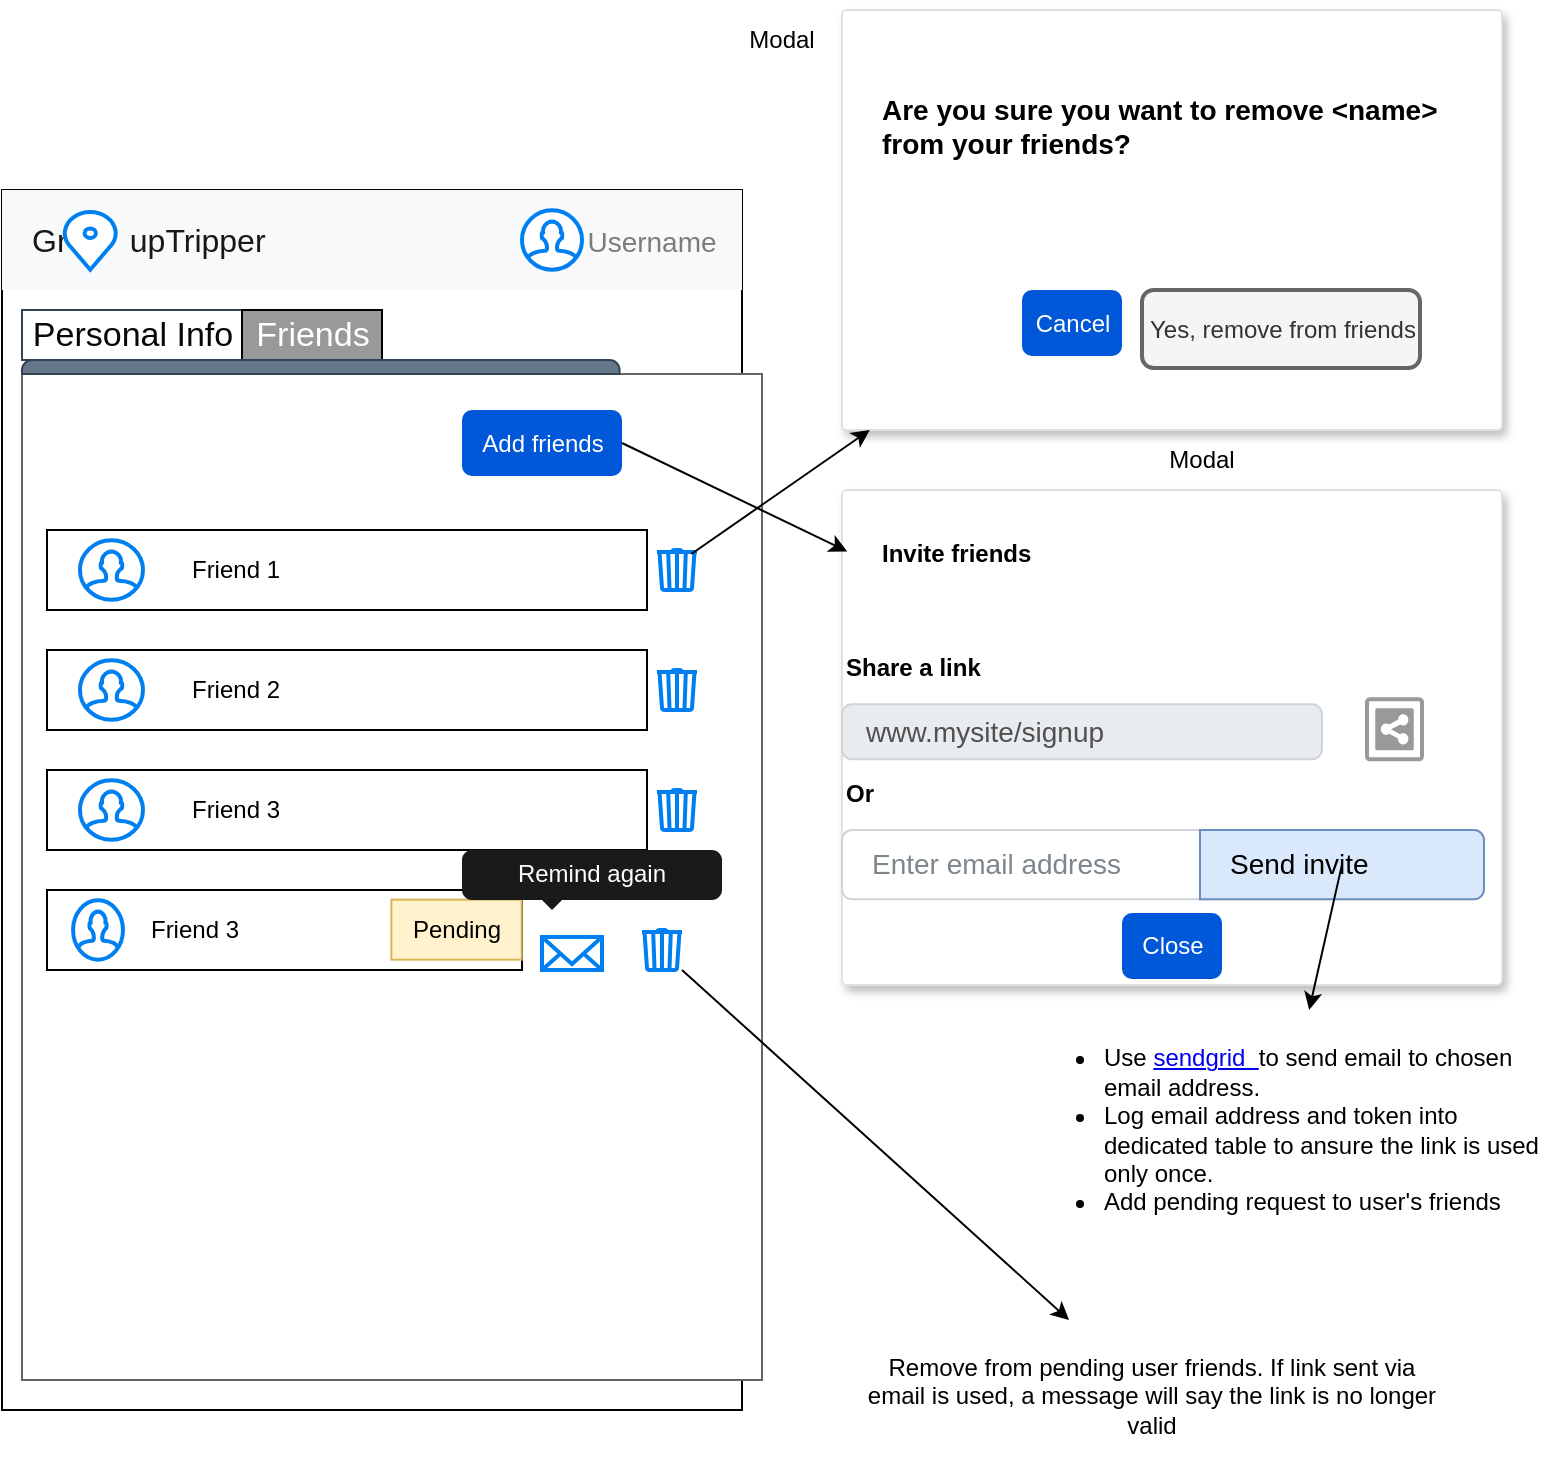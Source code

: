 <mxfile version="21.4.0" type="device">
  <diagram name="Page-1" id="GP6qwp7ApCpyK-i6ryjM">
    <mxGraphModel dx="2074" dy="1124" grid="1" gridSize="10" guides="1" tooltips="1" connect="1" arrows="1" fold="1" page="1" pageScale="1" pageWidth="850" pageHeight="1100" math="0" shadow="0">
      <root>
        <mxCell id="0" />
        <mxCell id="1" parent="0" />
        <mxCell id="JgR-IK1Gg5aEvz-6Jpot-1" value="" style="rounded=0;whiteSpace=wrap;html=1;" vertex="1" parent="1">
          <mxGeometry x="20" y="100" width="370" height="610" as="geometry" />
        </mxCell>
        <mxCell id="JgR-IK1Gg5aEvz-6Jpot-2" value="Gr&amp;nbsp; &amp;nbsp;o&amp;nbsp; upTripper" style="html=1;shadow=0;dashed=0;fillColor=#F8F9FA;strokeColor=none;fontSize=16;fontColor=#181819;align=left;spacing=15;" vertex="1" parent="1">
          <mxGeometry x="20" y="100" width="370" height="50" as="geometry" />
        </mxCell>
        <mxCell id="JgR-IK1Gg5aEvz-6Jpot-3" value="Username" style="fillColor=none;strokeColor=none;fontSize=14;fontColor=#7C7C7D;align=center;" vertex="1" parent="JgR-IK1Gg5aEvz-6Jpot-2">
          <mxGeometry width="50" height="40" relative="1" as="geometry">
            <mxPoint x="300" y="5" as="offset" />
          </mxGeometry>
        </mxCell>
        <mxCell id="JgR-IK1Gg5aEvz-6Jpot-4" value="" style="html=1;verticalLabelPosition=bottom;align=center;labelBackgroundColor=#ffffff;verticalAlign=top;strokeWidth=2;strokeColor=#0080F0;shadow=0;dashed=0;shape=mxgraph.ios7.icons.location;" vertex="1" parent="JgR-IK1Gg5aEvz-6Jpot-2">
          <mxGeometry x="30" y="10.158" width="28.24" height="29.683" as="geometry" />
        </mxCell>
        <mxCell id="JgR-IK1Gg5aEvz-6Jpot-5" value="" style="html=1;verticalLabelPosition=bottom;align=center;labelBackgroundColor=#ffffff;verticalAlign=top;strokeWidth=2;strokeColor=#0080F0;shadow=0;dashed=0;shape=mxgraph.ios7.icons.user;" vertex="1" parent="JgR-IK1Gg5aEvz-6Jpot-2">
          <mxGeometry x="260" y="10.153" width="30" height="29.683" as="geometry" />
        </mxCell>
        <mxCell id="JgR-IK1Gg5aEvz-6Jpot-9" value="" style="strokeWidth=1;shadow=0;dashed=0;align=center;html=1;shape=mxgraph.mockup.containers.marginRect2;rectMarginTop=32;strokeColor=#666666;gradientColor=none;whiteSpace=wrap;" vertex="1" parent="1">
          <mxGeometry x="30" y="160" width="370" height="535" as="geometry" />
        </mxCell>
        <mxCell id="JgR-IK1Gg5aEvz-6Jpot-10" value="&lt;font color=&quot;#080808&quot;&gt;Personal Info&lt;/font&gt;" style="strokeColor=#314354;fillColor=#FFFFFF;strokeWidth=1;shadow=0;dashed=0;align=center;html=1;shape=mxgraph.mockup.containers.rrect;rSize=0;fontSize=17;fontColor=#ffffff;" vertex="1" parent="JgR-IK1Gg5aEvz-6Jpot-9">
          <mxGeometry width="110" height="25" relative="1" as="geometry">
            <mxPoint as="offset" />
          </mxGeometry>
        </mxCell>
        <mxCell id="JgR-IK1Gg5aEvz-6Jpot-11" value="&lt;font color=&quot;#ffffff&quot;&gt;Friends&lt;/font&gt;" style="strokeWidth=1;shadow=0;dashed=0;align=center;html=1;shape=mxgraph.mockup.containers.rrect;rSize=0;fontSize=17;fontStyle=0;fontColor=#999999;fillColor=#999999;" vertex="1" parent="JgR-IK1Gg5aEvz-6Jpot-9">
          <mxGeometry width="70" height="25" relative="1" as="geometry">
            <mxPoint x="110" as="offset" />
          </mxGeometry>
        </mxCell>
        <mxCell id="JgR-IK1Gg5aEvz-6Jpot-12" value="" style="strokeWidth=1;shadow=0;dashed=0;align=center;html=1;shape=mxgraph.mockup.containers.topButton;rSize=5;strokeColor=#314354;fillColor=#647687;resizeWidth=1;movable=0;deletable=1;fontColor=#ffffff;" vertex="1" parent="JgR-IK1Gg5aEvz-6Jpot-9">
          <mxGeometry width="298.78" height="7" relative="1" as="geometry">
            <mxPoint y="25" as="offset" />
          </mxGeometry>
        </mxCell>
        <mxCell id="JgR-IK1Gg5aEvz-6Jpot-64" value="Add friends" style="dashed=0;html=1;rounded=1;fillColor=#0057D8;strokeColor=none;fontSize=12;align=center;fontStyle=0;strokeWidth=2;fontColor=#ffffff" vertex="1" parent="JgR-IK1Gg5aEvz-6Jpot-9">
          <mxGeometry x="220" y="50" width="80" height="33" as="geometry" />
        </mxCell>
        <mxCell id="JgR-IK1Gg5aEvz-6Jpot-55" value="" style="group" vertex="1" connectable="0" parent="JgR-IK1Gg5aEvz-6Jpot-9">
          <mxGeometry x="12.5" y="110" width="325" height="160" as="geometry" />
        </mxCell>
        <mxCell id="JgR-IK1Gg5aEvz-6Jpot-25" value="" style="group" vertex="1" connectable="0" parent="JgR-IK1Gg5aEvz-6Jpot-55">
          <mxGeometry width="300" height="40" as="geometry" />
        </mxCell>
        <mxCell id="JgR-IK1Gg5aEvz-6Jpot-26" value="" style="rounded=0;whiteSpace=wrap;html=1;" vertex="1" parent="JgR-IK1Gg5aEvz-6Jpot-25">
          <mxGeometry width="300" height="40" as="geometry" />
        </mxCell>
        <mxCell id="JgR-IK1Gg5aEvz-6Jpot-27" value="" style="html=1;verticalLabelPosition=bottom;align=center;labelBackgroundColor=#ffffff;verticalAlign=top;strokeWidth=2;strokeColor=#0080F0;shadow=0;dashed=0;shape=mxgraph.ios7.icons.user;" vertex="1" parent="JgR-IK1Gg5aEvz-6Jpot-25">
          <mxGeometry x="16.464" y="5.15" width="31.536" height="29.68" as="geometry" />
        </mxCell>
        <mxCell id="JgR-IK1Gg5aEvz-6Jpot-28" value="Friend 1" style="text;html=1;strokeColor=none;fillColor=none;align=center;verticalAlign=middle;whiteSpace=wrap;rounded=0;" vertex="1" parent="JgR-IK1Gg5aEvz-6Jpot-25">
          <mxGeometry x="53.049" y="5.15" width="82.317" height="30" as="geometry" />
        </mxCell>
        <mxCell id="JgR-IK1Gg5aEvz-6Jpot-29" value="" style="group" vertex="1" connectable="0" parent="JgR-IK1Gg5aEvz-6Jpot-55">
          <mxGeometry y="60" width="300" height="40" as="geometry" />
        </mxCell>
        <mxCell id="JgR-IK1Gg5aEvz-6Jpot-30" value="" style="rounded=0;whiteSpace=wrap;html=1;" vertex="1" parent="JgR-IK1Gg5aEvz-6Jpot-29">
          <mxGeometry width="300" height="40" as="geometry" />
        </mxCell>
        <mxCell id="JgR-IK1Gg5aEvz-6Jpot-31" value="" style="html=1;verticalLabelPosition=bottom;align=center;labelBackgroundColor=#ffffff;verticalAlign=top;strokeWidth=2;strokeColor=#0080F0;shadow=0;dashed=0;shape=mxgraph.ios7.icons.user;" vertex="1" parent="JgR-IK1Gg5aEvz-6Jpot-29">
          <mxGeometry x="16.464" y="5.15" width="31.536" height="29.68" as="geometry" />
        </mxCell>
        <mxCell id="JgR-IK1Gg5aEvz-6Jpot-32" value="Friend 2" style="text;html=1;strokeColor=none;fillColor=none;align=center;verticalAlign=middle;whiteSpace=wrap;rounded=0;" vertex="1" parent="JgR-IK1Gg5aEvz-6Jpot-29">
          <mxGeometry x="53.049" y="5.15" width="82.317" height="30" as="geometry" />
        </mxCell>
        <mxCell id="JgR-IK1Gg5aEvz-6Jpot-33" value="" style="group" vertex="1" connectable="0" parent="JgR-IK1Gg5aEvz-6Jpot-55">
          <mxGeometry y="120" width="300" height="40" as="geometry" />
        </mxCell>
        <mxCell id="JgR-IK1Gg5aEvz-6Jpot-34" value="" style="rounded=0;whiteSpace=wrap;html=1;" vertex="1" parent="JgR-IK1Gg5aEvz-6Jpot-33">
          <mxGeometry width="300" height="40" as="geometry" />
        </mxCell>
        <mxCell id="JgR-IK1Gg5aEvz-6Jpot-35" value="" style="html=1;verticalLabelPosition=bottom;align=center;labelBackgroundColor=#ffffff;verticalAlign=top;strokeWidth=2;strokeColor=#0080F0;shadow=0;dashed=0;shape=mxgraph.ios7.icons.user;" vertex="1" parent="JgR-IK1Gg5aEvz-6Jpot-33">
          <mxGeometry x="16.464" y="5.15" width="31.536" height="29.68" as="geometry" />
        </mxCell>
        <mxCell id="JgR-IK1Gg5aEvz-6Jpot-36" value="Friend 3" style="text;html=1;strokeColor=none;fillColor=none;align=center;verticalAlign=middle;whiteSpace=wrap;rounded=0;" vertex="1" parent="JgR-IK1Gg5aEvz-6Jpot-33">
          <mxGeometry x="53.049" y="5.15" width="82.317" height="30" as="geometry" />
        </mxCell>
        <mxCell id="JgR-IK1Gg5aEvz-6Jpot-37" value="" style="html=1;verticalLabelPosition=bottom;align=center;labelBackgroundColor=#ffffff;verticalAlign=top;strokeWidth=2;strokeColor=#0080F0;shadow=0;dashed=0;shape=mxgraph.ios7.icons.trashcan;" vertex="1" parent="JgR-IK1Gg5aEvz-6Jpot-55">
          <mxGeometry x="305" y="10" width="20" height="20" as="geometry" />
        </mxCell>
        <mxCell id="JgR-IK1Gg5aEvz-6Jpot-38" value="" style="html=1;verticalLabelPosition=bottom;align=center;labelBackgroundColor=#ffffff;verticalAlign=top;strokeWidth=2;strokeColor=#0080F0;shadow=0;dashed=0;shape=mxgraph.ios7.icons.trashcan;" vertex="1" parent="JgR-IK1Gg5aEvz-6Jpot-55">
          <mxGeometry x="305" y="70" width="20" height="20" as="geometry" />
        </mxCell>
        <mxCell id="JgR-IK1Gg5aEvz-6Jpot-39" value="" style="html=1;verticalLabelPosition=bottom;align=center;labelBackgroundColor=#ffffff;verticalAlign=top;strokeWidth=2;strokeColor=#0080F0;shadow=0;dashed=0;shape=mxgraph.ios7.icons.trashcan;" vertex="1" parent="JgR-IK1Gg5aEvz-6Jpot-55">
          <mxGeometry x="305" y="130" width="20" height="20" as="geometry" />
        </mxCell>
        <mxCell id="JgR-IK1Gg5aEvz-6Jpot-65" value="" style="group" vertex="1" connectable="0" parent="JgR-IK1Gg5aEvz-6Jpot-9">
          <mxGeometry x="12.5" y="290" width="237.5" height="40" as="geometry" />
        </mxCell>
        <mxCell id="JgR-IK1Gg5aEvz-6Jpot-66" value="" style="rounded=0;whiteSpace=wrap;html=1;" vertex="1" parent="JgR-IK1Gg5aEvz-6Jpot-65">
          <mxGeometry width="237.5" height="40" as="geometry" />
        </mxCell>
        <mxCell id="JgR-IK1Gg5aEvz-6Jpot-67" value="" style="html=1;verticalLabelPosition=bottom;align=center;labelBackgroundColor=#ffffff;verticalAlign=top;strokeWidth=2;strokeColor=#0080F0;shadow=0;dashed=0;shape=mxgraph.ios7.icons.user;" vertex="1" parent="JgR-IK1Gg5aEvz-6Jpot-65">
          <mxGeometry x="13.034" y="5.15" width="24.966" height="29.68" as="geometry" />
        </mxCell>
        <mxCell id="JgR-IK1Gg5aEvz-6Jpot-68" value="Friend 3" style="text;html=1;strokeColor=none;fillColor=none;align=center;verticalAlign=middle;whiteSpace=wrap;rounded=0;" vertex="1" parent="JgR-IK1Gg5aEvz-6Jpot-65">
          <mxGeometry x="41.997" y="5.15" width="65.168" height="30" as="geometry" />
        </mxCell>
        <mxCell id="JgR-IK1Gg5aEvz-6Jpot-69" value="Pending" style="text;html=1;strokeColor=#d6b656;fillColor=#fff2cc;align=center;verticalAlign=middle;whiteSpace=wrap;rounded=0;" vertex="1" parent="JgR-IK1Gg5aEvz-6Jpot-65">
          <mxGeometry x="172.187" y="4.83" width="65.168" height="30" as="geometry" />
        </mxCell>
        <mxCell id="JgR-IK1Gg5aEvz-6Jpot-70" value="" style="html=1;verticalLabelPosition=bottom;align=center;labelBackgroundColor=#ffffff;verticalAlign=top;strokeWidth=2;strokeColor=#0080F0;shadow=0;dashed=0;shape=mxgraph.ios7.icons.mail;" vertex="1" parent="JgR-IK1Gg5aEvz-6Jpot-9">
          <mxGeometry x="260" y="313.5" width="30" height="16.5" as="geometry" />
        </mxCell>
        <mxCell id="JgR-IK1Gg5aEvz-6Jpot-75" value="Remind again" style="html=1;shadow=0;dashed=0;shape=mxgraph.bootstrap.popover;fillColor=#1A1A1A;strokeColor=none;dx=45;dy=5;rSize=5;whiteSpace=wrap;verticalAlign=top;spacing=10;fontSize=12;spacingLeft=0;align=center;spacingTop=-10;fontColor=#FFFFFF;" vertex="1" parent="JgR-IK1Gg5aEvz-6Jpot-9">
          <mxGeometry x="220" y="270" width="130" height="30" as="geometry" />
        </mxCell>
        <mxCell id="JgR-IK1Gg5aEvz-6Jpot-77" value="" style="html=1;verticalLabelPosition=bottom;align=center;labelBackgroundColor=#ffffff;verticalAlign=top;strokeWidth=2;strokeColor=#0080F0;shadow=0;dashed=0;shape=mxgraph.ios7.icons.trashcan;" vertex="1" parent="JgR-IK1Gg5aEvz-6Jpot-9">
          <mxGeometry x="310" y="310" width="20" height="20" as="geometry" />
        </mxCell>
        <mxCell id="JgR-IK1Gg5aEvz-6Jpot-40" value="&lt;b&gt;&lt;font style=&quot;font-size: 14px&quot;&gt;&lt;br&gt;Are you sure you want to remove &amp;lt;name&amp;gt; from your friends?&lt;/font&gt;&lt;/b&gt;&lt;div&gt;&lt;/div&gt;&lt;div&gt;&lt;br&gt;&lt;br&gt;&lt;/div&gt;" style="html=1;rounded=1;fillColor=#ffffff;strokeColor=#DFE1E5;fontSize=12;align=left;fontColor=#000000;shadow=1;arcSize=1;whiteSpace=wrap;spacing=20;verticalAlign=top" vertex="1" parent="1">
          <mxGeometry x="440" y="10" width="330" height="210" as="geometry" />
        </mxCell>
        <mxCell id="JgR-IK1Gg5aEvz-6Jpot-41" value="Cancel" style="dashed=0;html=1;rounded=1;fillColor=#0057D8;strokeColor=none;fontSize=12;align=center;fontStyle=0;strokeWidth=2;fontColor=#ffffff" vertex="1" parent="JgR-IK1Gg5aEvz-6Jpot-40">
          <mxGeometry x="1" y="1" width="50" height="33" relative="1" as="geometry">
            <mxPoint x="-240" y="-70" as="offset" />
          </mxGeometry>
        </mxCell>
        <mxCell id="JgR-IK1Gg5aEvz-6Jpot-42" value="Yes, remove from friends" style="dashed=0;html=1;rounded=1;fillColor=#f5f5f5;strokeColor=#666666;fontSize=12;align=center;fontStyle=0;strokeWidth=2;fontColor=#333333;" vertex="1" parent="JgR-IK1Gg5aEvz-6Jpot-40">
          <mxGeometry x="1" y="1" width="139" height="39" relative="1" as="geometry">
            <mxPoint x="-180" y="-70" as="offset" />
          </mxGeometry>
        </mxCell>
        <mxCell id="JgR-IK1Gg5aEvz-6Jpot-47" value="" style="endArrow=classic;html=1;rounded=0;exitX=0.858;exitY=0.1;exitDx=0;exitDy=0;exitPerimeter=0;" edge="1" parent="1" source="JgR-IK1Gg5aEvz-6Jpot-37" target="JgR-IK1Gg5aEvz-6Jpot-40">
          <mxGeometry width="50" height="50" relative="1" as="geometry">
            <mxPoint x="370" y="470" as="sourcePoint" />
            <mxPoint x="420" y="420" as="targetPoint" />
          </mxGeometry>
        </mxCell>
        <mxCell id="JgR-IK1Gg5aEvz-6Jpot-53" value="&lt;ul&gt;&lt;li style=&quot;text-align: left;&quot;&gt;Use &lt;a href=&quot;https://console.cloud.google.com/marketplace/details/sendgrid-app/sendgrid-email&quot;&gt;sendgrid&amp;nbsp; &lt;/a&gt;to send email to chosen email address.&amp;nbsp;&lt;/li&gt;&lt;li style=&quot;text-align: left;&quot;&gt;Log email address and token into dedicated table to ansure the link is used only once.&amp;nbsp;&lt;/li&gt;&lt;li style=&quot;text-align: left;&quot;&gt;Add pending request to user&#39;s friends&lt;/li&gt;&lt;/ul&gt;" style="text;html=1;strokeColor=none;fillColor=none;align=center;verticalAlign=middle;whiteSpace=wrap;rounded=0;" vertex="1" parent="1">
          <mxGeometry x="530" y="510" width="260" height="120" as="geometry" />
        </mxCell>
        <mxCell id="JgR-IK1Gg5aEvz-6Jpot-61" value="&lt;b&gt;Invite friends&lt;/b&gt;" style="html=1;rounded=1;fillColor=#ffffff;strokeColor=#DFE1E5;fontSize=12;align=left;fontColor=#000000;shadow=1;arcSize=1;whiteSpace=wrap;spacing=20;verticalAlign=top" vertex="1" parent="1">
          <mxGeometry x="440" y="250" width="330" height="247.5" as="geometry" />
        </mxCell>
        <mxCell id="JgR-IK1Gg5aEvz-6Jpot-62" value="Close" style="dashed=0;html=1;rounded=1;fillColor=#0057D8;strokeColor=none;fontSize=12;align=center;fontStyle=0;strokeWidth=2;fontColor=#ffffff" vertex="1" parent="JgR-IK1Gg5aEvz-6Jpot-61">
          <mxGeometry x="1" y="1" width="50" height="33" relative="1" as="geometry">
            <mxPoint x="-190" y="-36" as="offset" />
          </mxGeometry>
        </mxCell>
        <mxCell id="JgR-IK1Gg5aEvz-6Jpot-59" value="Share a link" style="text;html=1;strokeColor=none;fillColor=none;align=left;verticalAlign=middle;whiteSpace=wrap;rounded=0;fontStyle=1" vertex="1" parent="JgR-IK1Gg5aEvz-6Jpot-61">
          <mxGeometry y="71.79" width="112.5" height="35.357" as="geometry" />
        </mxCell>
        <mxCell id="JgR-IK1Gg5aEvz-6Jpot-58" value="www.mysite/signup" style="html=1;shadow=0;dashed=0;shape=mxgraph.bootstrap.rrect;rSize=5;strokeColor=#CED4DA;strokeWidth=1;fillColor=#E9ECEF;fontColor=#505050;whiteSpace=wrap;align=left;verticalAlign=middle;spacingLeft=10;fontSize=14;" vertex="1" parent="JgR-IK1Gg5aEvz-6Jpot-61">
          <mxGeometry y="107.15" width="240" height="27.5" as="geometry" />
        </mxCell>
        <mxCell id="JgR-IK1Gg5aEvz-6Jpot-54" value="" style="strokeColor=#999999;verticalLabelPosition=bottom;shadow=0;dashed=0;verticalAlign=top;strokeWidth=2;html=1;shape=mxgraph.mockup.misc.shareIcon;" vertex="1" parent="JgR-IK1Gg5aEvz-6Jpot-61">
          <mxGeometry x="262.5" y="104.65" width="27.5" height="30" as="geometry" />
        </mxCell>
        <mxCell id="JgR-IK1Gg5aEvz-6Jpot-60" value="Or" style="text;html=1;strokeColor=none;fillColor=none;align=left;verticalAlign=middle;whiteSpace=wrap;rounded=0;fontStyle=1" vertex="1" parent="JgR-IK1Gg5aEvz-6Jpot-61">
          <mxGeometry y="134.646" width="112.5" height="35.357" as="geometry" />
        </mxCell>
        <mxCell id="JgR-IK1Gg5aEvz-6Jpot-48" value="Enter email address" style="html=1;shadow=0;dashed=0;shape=mxgraph.bootstrap.rrect;rSize=5;strokeColor=#CED4DA;html=1;whiteSpace=wrap;fillColor=#FFFFFF;fontColor=#7D868C;align=left;spacing=15;fontSize=14;" vertex="1" parent="JgR-IK1Gg5aEvz-6Jpot-61">
          <mxGeometry y="170" width="320" height="34.65" as="geometry" />
        </mxCell>
        <mxCell id="JgR-IK1Gg5aEvz-6Jpot-50" value="Send invite" style="html=1;shadow=0;dashed=0;shape=mxgraph.bootstrap.rightButton;strokeColor=#6c8ebf;fillColor=#dae8fc;rSize=5;perimeter=none;whiteSpace=wrap;resizeHeight=1;fontSize=14;align=left;spacing=15;" vertex="1" parent="JgR-IK1Gg5aEvz-6Jpot-48">
          <mxGeometry x="1" width="142" height="34.65" relative="1" as="geometry">
            <mxPoint x="-141" as="offset" />
          </mxGeometry>
        </mxCell>
        <mxCell id="JgR-IK1Gg5aEvz-6Jpot-52" value="" style="endArrow=classic;html=1;rounded=0;" edge="1" parent="1" source="JgR-IK1Gg5aEvz-6Jpot-50" target="JgR-IK1Gg5aEvz-6Jpot-53">
          <mxGeometry width="50" height="50" relative="1" as="geometry">
            <mxPoint x="350" y="270" as="sourcePoint" />
            <mxPoint x="460" y="210" as="targetPoint" />
          </mxGeometry>
        </mxCell>
        <mxCell id="JgR-IK1Gg5aEvz-6Jpot-71" value="" style="endArrow=classic;html=1;rounded=0;exitX=1;exitY=0.5;exitDx=0;exitDy=0;entryX=0.008;entryY=0.124;entryDx=0;entryDy=0;entryPerimeter=0;" edge="1" parent="1" source="JgR-IK1Gg5aEvz-6Jpot-64" target="JgR-IK1Gg5aEvz-6Jpot-61">
          <mxGeometry width="50" height="50" relative="1" as="geometry">
            <mxPoint x="380" y="570" as="sourcePoint" />
            <mxPoint x="430" y="520" as="targetPoint" />
          </mxGeometry>
        </mxCell>
        <mxCell id="JgR-IK1Gg5aEvz-6Jpot-72" value="Modal" style="text;html=1;strokeColor=none;fillColor=none;align=center;verticalAlign=middle;whiteSpace=wrap;rounded=0;" vertex="1" parent="1">
          <mxGeometry x="380" y="10" width="60" height="30" as="geometry" />
        </mxCell>
        <mxCell id="JgR-IK1Gg5aEvz-6Jpot-73" value="Modal" style="text;html=1;strokeColor=none;fillColor=none;align=center;verticalAlign=middle;whiteSpace=wrap;rounded=0;" vertex="1" parent="1">
          <mxGeometry x="590" y="220" width="60" height="30" as="geometry" />
        </mxCell>
        <mxCell id="JgR-IK1Gg5aEvz-6Jpot-78" value="" style="endArrow=classic;html=1;rounded=0;exitX=1;exitY=1;exitDx=0;exitDy=0;exitPerimeter=0;" edge="1" parent="1" source="JgR-IK1Gg5aEvz-6Jpot-77" target="JgR-IK1Gg5aEvz-6Jpot-79">
          <mxGeometry width="50" height="50" relative="1" as="geometry">
            <mxPoint x="380" y="570" as="sourcePoint" />
            <mxPoint x="480" y="680" as="targetPoint" />
          </mxGeometry>
        </mxCell>
        <mxCell id="JgR-IK1Gg5aEvz-6Jpot-79" value="Remove from pending user friends. If link sent via email is used, a message will say the link is no longer valid&lt;br&gt;" style="text;html=1;strokeColor=none;fillColor=none;align=center;verticalAlign=middle;whiteSpace=wrap;rounded=0;" vertex="1" parent="1">
          <mxGeometry x="450" y="665" width="290" height="75" as="geometry" />
        </mxCell>
      </root>
    </mxGraphModel>
  </diagram>
</mxfile>
